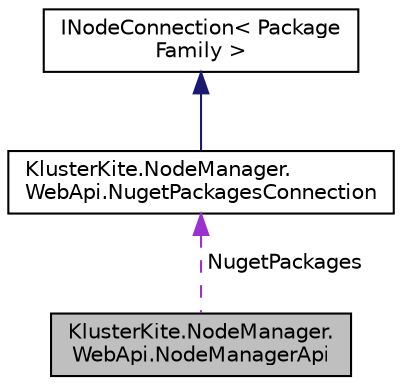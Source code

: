 digraph "KlusterKite.NodeManager.WebApi.NodeManagerApi"
{
  edge [fontname="Helvetica",fontsize="10",labelfontname="Helvetica",labelfontsize="10"];
  node [fontname="Helvetica",fontsize="10",shape=record];
  Node1 [label="KlusterKite.NodeManager.\lWebApi.NodeManagerApi",height=0.2,width=0.4,color="black", fillcolor="grey75", style="filled", fontcolor="black"];
  Node2 -> Node1 [dir="back",color="darkorchid3",fontsize="10",style="dashed",label=" NugetPackages" ,fontname="Helvetica"];
  Node2 [label="KlusterKite.NodeManager.\lWebApi.NugetPackagesConnection",height=0.2,width=0.4,color="black", fillcolor="white", style="filled",URL="$class_kluster_kite_1_1_node_manager_1_1_web_api_1_1_nuget_packages_connection.html",tooltip="The connection to the nuget server "];
  Node3 -> Node2 [dir="back",color="midnightblue",fontsize="10",style="solid",fontname="Helvetica"];
  Node3 [label="INodeConnection\< Package\lFamily \>",height=0.2,width=0.4,color="black", fillcolor="white", style="filled",URL="$interface_kluster_kite_1_1_a_p_i_1_1_client_1_1_i_node_connection.html"];
}
